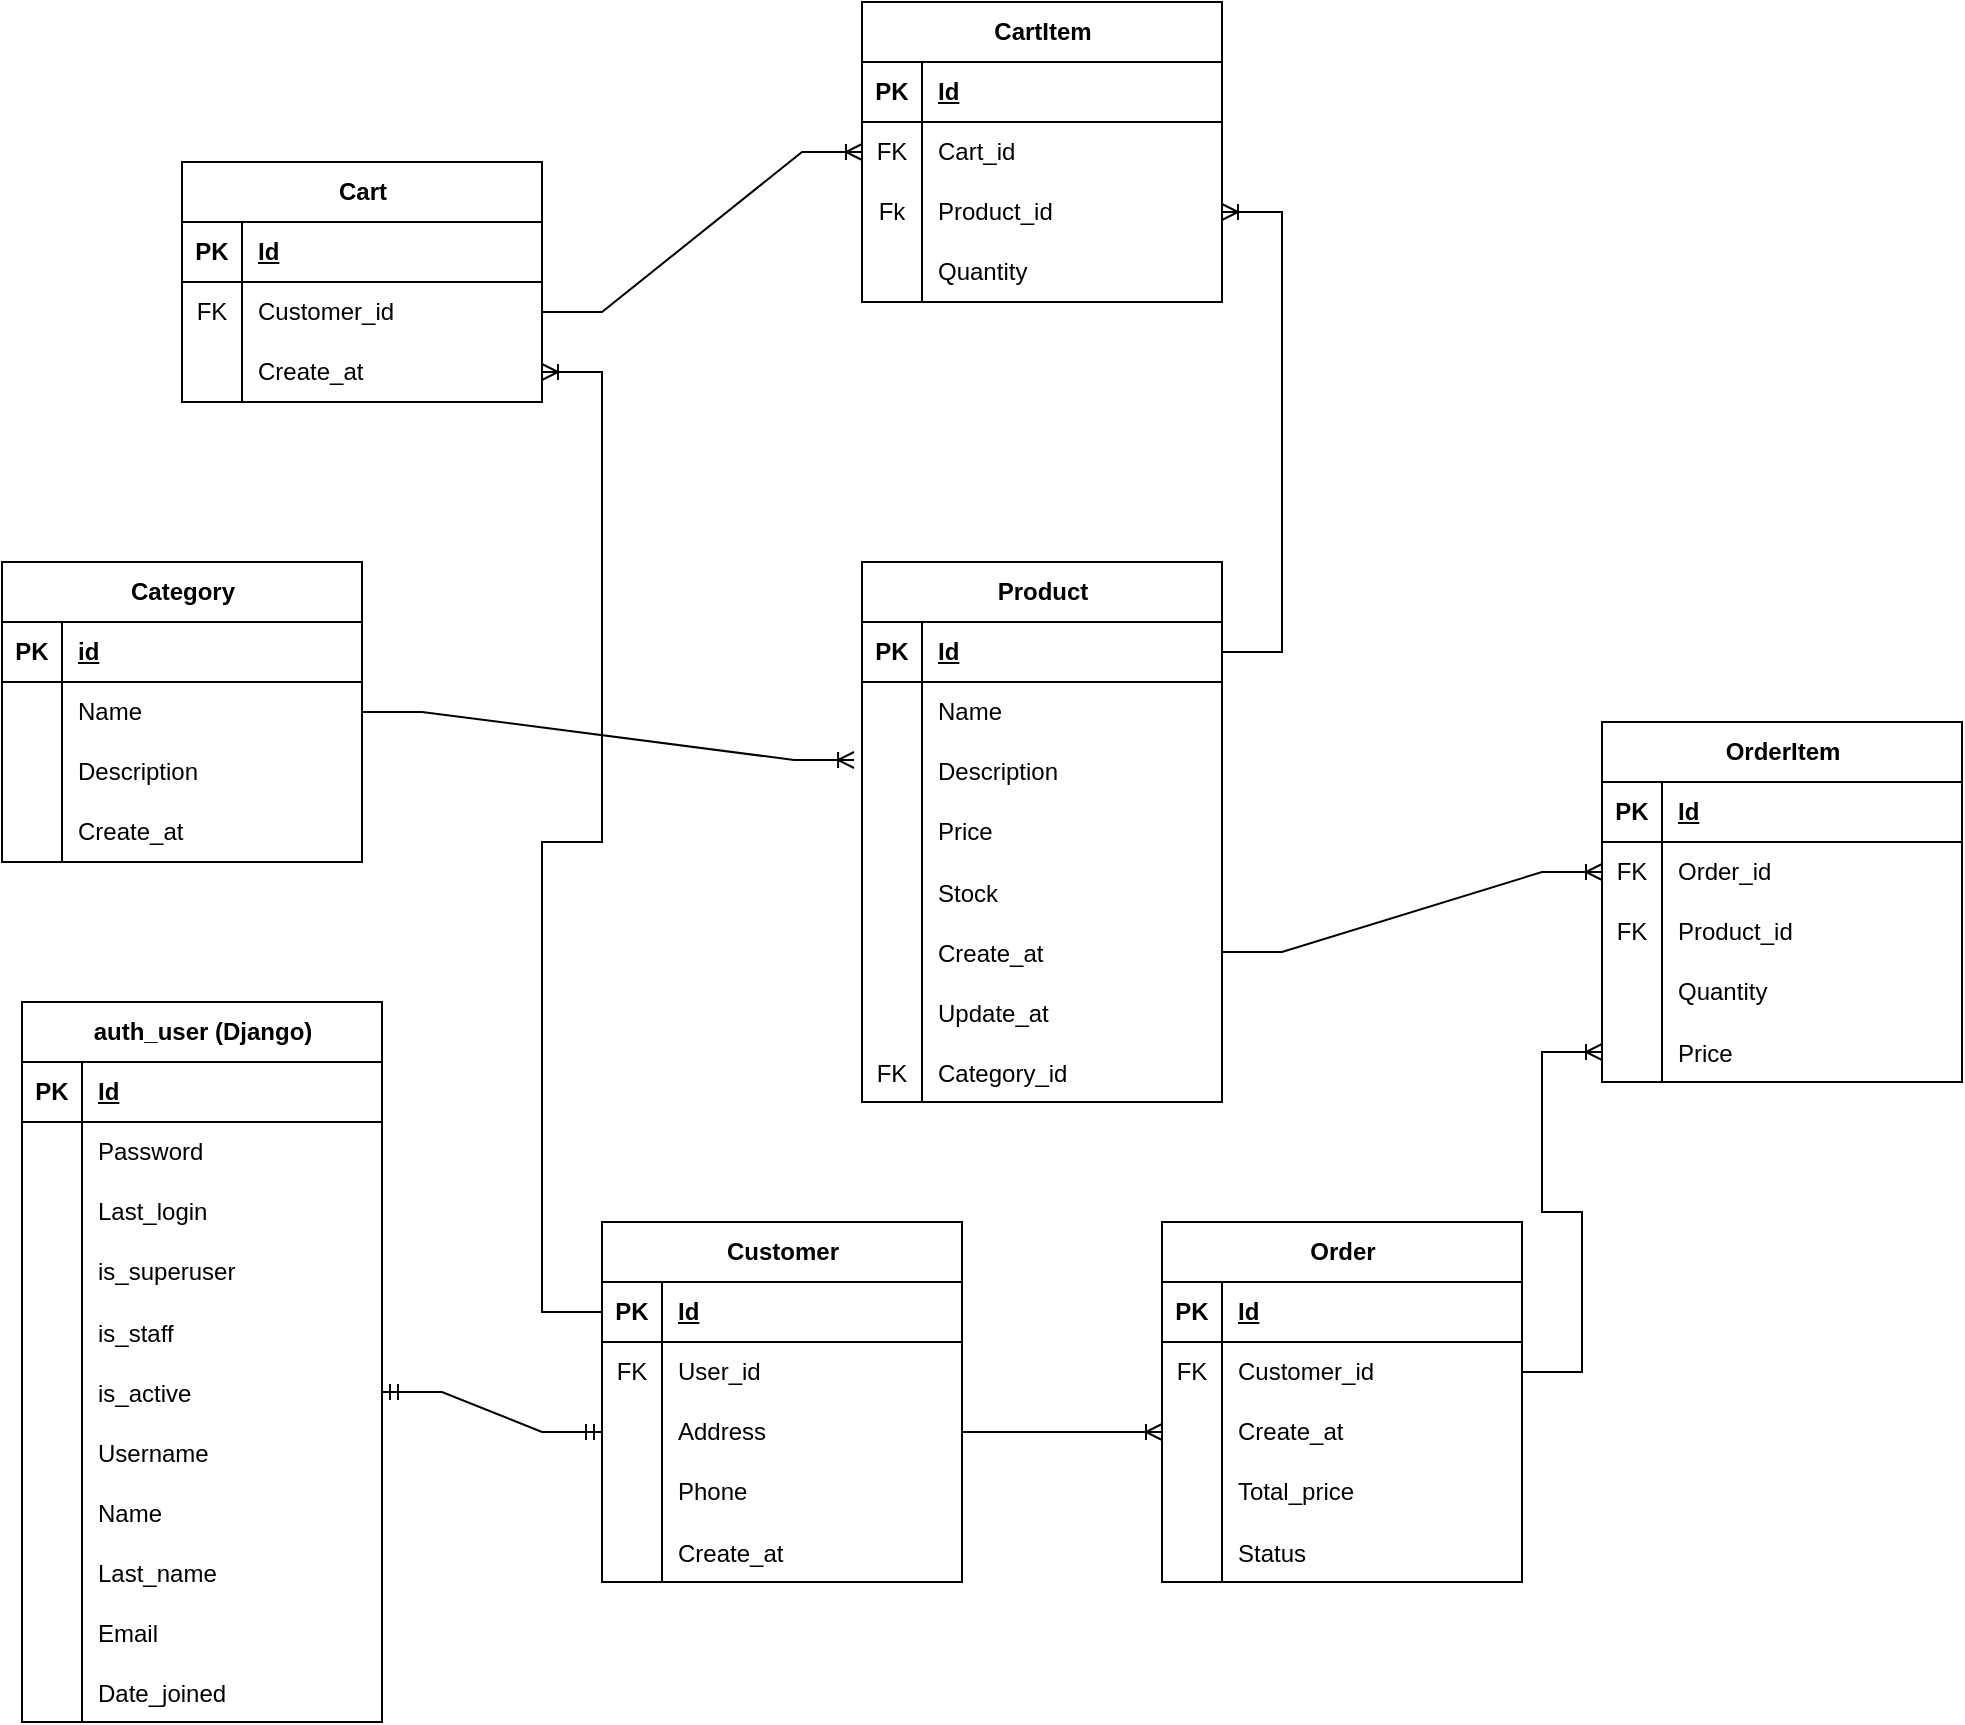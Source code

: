 <mxfile version="24.7.16">
  <diagram name="E-comm" id="mwX1lCmbIwQHtyzar_Bv">
    <mxGraphModel dx="880" dy="1643" grid="1" gridSize="10" guides="1" tooltips="1" connect="1" arrows="1" fold="1" page="1" pageScale="1" pageWidth="827" pageHeight="1169" math="0" shadow="0">
      <root>
        <mxCell id="0" />
        <mxCell id="1" parent="0" />
        <mxCell id="moZUqTTJM9j_KyAc1SgH-8" value="Category" style="shape=table;startSize=30;container=1;collapsible=1;childLayout=tableLayout;fixedRows=1;rowLines=0;fontStyle=1;align=center;resizeLast=1;html=1;" vertex="1" parent="1">
          <mxGeometry x="90" y="40" width="180" height="150" as="geometry" />
        </mxCell>
        <mxCell id="moZUqTTJM9j_KyAc1SgH-9" value="" style="shape=tableRow;horizontal=0;startSize=0;swimlaneHead=0;swimlaneBody=0;fillColor=none;collapsible=0;dropTarget=0;points=[[0,0.5],[1,0.5]];portConstraint=eastwest;top=0;left=0;right=0;bottom=1;" vertex="1" parent="moZUqTTJM9j_KyAc1SgH-8">
          <mxGeometry y="30" width="180" height="30" as="geometry" />
        </mxCell>
        <mxCell id="moZUqTTJM9j_KyAc1SgH-10" value="PK" style="shape=partialRectangle;connectable=0;fillColor=none;top=0;left=0;bottom=0;right=0;fontStyle=1;overflow=hidden;whiteSpace=wrap;html=1;" vertex="1" parent="moZUqTTJM9j_KyAc1SgH-9">
          <mxGeometry width="30" height="30" as="geometry">
            <mxRectangle width="30" height="30" as="alternateBounds" />
          </mxGeometry>
        </mxCell>
        <mxCell id="moZUqTTJM9j_KyAc1SgH-11" value="id" style="shape=partialRectangle;connectable=0;fillColor=none;top=0;left=0;bottom=0;right=0;align=left;spacingLeft=6;fontStyle=5;overflow=hidden;whiteSpace=wrap;html=1;" vertex="1" parent="moZUqTTJM9j_KyAc1SgH-9">
          <mxGeometry x="30" width="150" height="30" as="geometry">
            <mxRectangle width="150" height="30" as="alternateBounds" />
          </mxGeometry>
        </mxCell>
        <mxCell id="moZUqTTJM9j_KyAc1SgH-12" value="" style="shape=tableRow;horizontal=0;startSize=0;swimlaneHead=0;swimlaneBody=0;fillColor=none;collapsible=0;dropTarget=0;points=[[0,0.5],[1,0.5]];portConstraint=eastwest;top=0;left=0;right=0;bottom=0;" vertex="1" parent="moZUqTTJM9j_KyAc1SgH-8">
          <mxGeometry y="60" width="180" height="30" as="geometry" />
        </mxCell>
        <mxCell id="moZUqTTJM9j_KyAc1SgH-13" value="" style="shape=partialRectangle;connectable=0;fillColor=none;top=0;left=0;bottom=0;right=0;editable=1;overflow=hidden;whiteSpace=wrap;html=1;" vertex="1" parent="moZUqTTJM9j_KyAc1SgH-12">
          <mxGeometry width="30" height="30" as="geometry">
            <mxRectangle width="30" height="30" as="alternateBounds" />
          </mxGeometry>
        </mxCell>
        <mxCell id="moZUqTTJM9j_KyAc1SgH-14" value="Name" style="shape=partialRectangle;connectable=0;fillColor=none;top=0;left=0;bottom=0;right=0;align=left;spacingLeft=6;overflow=hidden;whiteSpace=wrap;html=1;" vertex="1" parent="moZUqTTJM9j_KyAc1SgH-12">
          <mxGeometry x="30" width="150" height="30" as="geometry">
            <mxRectangle width="150" height="30" as="alternateBounds" />
          </mxGeometry>
        </mxCell>
        <mxCell id="moZUqTTJM9j_KyAc1SgH-15" value="" style="shape=tableRow;horizontal=0;startSize=0;swimlaneHead=0;swimlaneBody=0;fillColor=none;collapsible=0;dropTarget=0;points=[[0,0.5],[1,0.5]];portConstraint=eastwest;top=0;left=0;right=0;bottom=0;" vertex="1" parent="moZUqTTJM9j_KyAc1SgH-8">
          <mxGeometry y="90" width="180" height="30" as="geometry" />
        </mxCell>
        <mxCell id="moZUqTTJM9j_KyAc1SgH-16" value="" style="shape=partialRectangle;connectable=0;fillColor=none;top=0;left=0;bottom=0;right=0;editable=1;overflow=hidden;whiteSpace=wrap;html=1;" vertex="1" parent="moZUqTTJM9j_KyAc1SgH-15">
          <mxGeometry width="30" height="30" as="geometry">
            <mxRectangle width="30" height="30" as="alternateBounds" />
          </mxGeometry>
        </mxCell>
        <mxCell id="moZUqTTJM9j_KyAc1SgH-17" value="Description" style="shape=partialRectangle;connectable=0;fillColor=none;top=0;left=0;bottom=0;right=0;align=left;spacingLeft=6;overflow=hidden;whiteSpace=wrap;html=1;" vertex="1" parent="moZUqTTJM9j_KyAc1SgH-15">
          <mxGeometry x="30" width="150" height="30" as="geometry">
            <mxRectangle width="150" height="30" as="alternateBounds" />
          </mxGeometry>
        </mxCell>
        <mxCell id="moZUqTTJM9j_KyAc1SgH-18" value="" style="shape=tableRow;horizontal=0;startSize=0;swimlaneHead=0;swimlaneBody=0;fillColor=none;collapsible=0;dropTarget=0;points=[[0,0.5],[1,0.5]];portConstraint=eastwest;top=0;left=0;right=0;bottom=0;" vertex="1" parent="moZUqTTJM9j_KyAc1SgH-8">
          <mxGeometry y="120" width="180" height="30" as="geometry" />
        </mxCell>
        <mxCell id="moZUqTTJM9j_KyAc1SgH-19" value="" style="shape=partialRectangle;connectable=0;fillColor=none;top=0;left=0;bottom=0;right=0;editable=1;overflow=hidden;whiteSpace=wrap;html=1;" vertex="1" parent="moZUqTTJM9j_KyAc1SgH-18">
          <mxGeometry width="30" height="30" as="geometry">
            <mxRectangle width="30" height="30" as="alternateBounds" />
          </mxGeometry>
        </mxCell>
        <mxCell id="moZUqTTJM9j_KyAc1SgH-20" value="Create_at" style="shape=partialRectangle;connectable=0;fillColor=none;top=0;left=0;bottom=0;right=0;align=left;spacingLeft=6;overflow=hidden;whiteSpace=wrap;html=1;" vertex="1" parent="moZUqTTJM9j_KyAc1SgH-18">
          <mxGeometry x="30" width="150" height="30" as="geometry">
            <mxRectangle width="150" height="30" as="alternateBounds" />
          </mxGeometry>
        </mxCell>
        <mxCell id="moZUqTTJM9j_KyAc1SgH-21" value="Product" style="shape=table;startSize=30;container=1;collapsible=1;childLayout=tableLayout;fixedRows=1;rowLines=0;fontStyle=1;align=center;resizeLast=1;html=1;" vertex="1" parent="1">
          <mxGeometry x="520" y="40" width="180" height="270" as="geometry" />
        </mxCell>
        <mxCell id="moZUqTTJM9j_KyAc1SgH-22" value="" style="shape=tableRow;horizontal=0;startSize=0;swimlaneHead=0;swimlaneBody=0;fillColor=none;collapsible=0;dropTarget=0;points=[[0,0.5],[1,0.5]];portConstraint=eastwest;top=0;left=0;right=0;bottom=1;" vertex="1" parent="moZUqTTJM9j_KyAc1SgH-21">
          <mxGeometry y="30" width="180" height="30" as="geometry" />
        </mxCell>
        <mxCell id="moZUqTTJM9j_KyAc1SgH-23" value="PK" style="shape=partialRectangle;connectable=0;fillColor=none;top=0;left=0;bottom=0;right=0;fontStyle=1;overflow=hidden;whiteSpace=wrap;html=1;" vertex="1" parent="moZUqTTJM9j_KyAc1SgH-22">
          <mxGeometry width="30" height="30" as="geometry">
            <mxRectangle width="30" height="30" as="alternateBounds" />
          </mxGeometry>
        </mxCell>
        <mxCell id="moZUqTTJM9j_KyAc1SgH-24" value="Id" style="shape=partialRectangle;connectable=0;fillColor=none;top=0;left=0;bottom=0;right=0;align=left;spacingLeft=6;fontStyle=5;overflow=hidden;whiteSpace=wrap;html=1;" vertex="1" parent="moZUqTTJM9j_KyAc1SgH-22">
          <mxGeometry x="30" width="150" height="30" as="geometry">
            <mxRectangle width="150" height="30" as="alternateBounds" />
          </mxGeometry>
        </mxCell>
        <mxCell id="moZUqTTJM9j_KyAc1SgH-25" value="" style="shape=tableRow;horizontal=0;startSize=0;swimlaneHead=0;swimlaneBody=0;fillColor=none;collapsible=0;dropTarget=0;points=[[0,0.5],[1,0.5]];portConstraint=eastwest;top=0;left=0;right=0;bottom=0;" vertex="1" parent="moZUqTTJM9j_KyAc1SgH-21">
          <mxGeometry y="60" width="180" height="30" as="geometry" />
        </mxCell>
        <mxCell id="moZUqTTJM9j_KyAc1SgH-26" value="" style="shape=partialRectangle;connectable=0;fillColor=none;top=0;left=0;bottom=0;right=0;editable=1;overflow=hidden;whiteSpace=wrap;html=1;" vertex="1" parent="moZUqTTJM9j_KyAc1SgH-25">
          <mxGeometry width="30" height="30" as="geometry">
            <mxRectangle width="30" height="30" as="alternateBounds" />
          </mxGeometry>
        </mxCell>
        <mxCell id="moZUqTTJM9j_KyAc1SgH-27" value="Name" style="shape=partialRectangle;connectable=0;fillColor=none;top=0;left=0;bottom=0;right=0;align=left;spacingLeft=6;overflow=hidden;whiteSpace=wrap;html=1;" vertex="1" parent="moZUqTTJM9j_KyAc1SgH-25">
          <mxGeometry x="30" width="150" height="30" as="geometry">
            <mxRectangle width="150" height="30" as="alternateBounds" />
          </mxGeometry>
        </mxCell>
        <mxCell id="moZUqTTJM9j_KyAc1SgH-28" value="" style="shape=tableRow;horizontal=0;startSize=0;swimlaneHead=0;swimlaneBody=0;fillColor=none;collapsible=0;dropTarget=0;points=[[0,0.5],[1,0.5]];portConstraint=eastwest;top=0;left=0;right=0;bottom=0;" vertex="1" parent="moZUqTTJM9j_KyAc1SgH-21">
          <mxGeometry y="90" width="180" height="30" as="geometry" />
        </mxCell>
        <mxCell id="moZUqTTJM9j_KyAc1SgH-29" value="" style="shape=partialRectangle;connectable=0;fillColor=none;top=0;left=0;bottom=0;right=0;editable=1;overflow=hidden;whiteSpace=wrap;html=1;" vertex="1" parent="moZUqTTJM9j_KyAc1SgH-28">
          <mxGeometry width="30" height="30" as="geometry">
            <mxRectangle width="30" height="30" as="alternateBounds" />
          </mxGeometry>
        </mxCell>
        <mxCell id="moZUqTTJM9j_KyAc1SgH-30" value="Description" style="shape=partialRectangle;connectable=0;fillColor=none;top=0;left=0;bottom=0;right=0;align=left;spacingLeft=6;overflow=hidden;whiteSpace=wrap;html=1;" vertex="1" parent="moZUqTTJM9j_KyAc1SgH-28">
          <mxGeometry x="30" width="150" height="30" as="geometry">
            <mxRectangle width="150" height="30" as="alternateBounds" />
          </mxGeometry>
        </mxCell>
        <mxCell id="moZUqTTJM9j_KyAc1SgH-31" value="" style="shape=tableRow;horizontal=0;startSize=0;swimlaneHead=0;swimlaneBody=0;fillColor=none;collapsible=0;dropTarget=0;points=[[0,0.5],[1,0.5]];portConstraint=eastwest;top=0;left=0;right=0;bottom=0;" vertex="1" parent="moZUqTTJM9j_KyAc1SgH-21">
          <mxGeometry y="120" width="180" height="30" as="geometry" />
        </mxCell>
        <mxCell id="moZUqTTJM9j_KyAc1SgH-32" value="" style="shape=partialRectangle;connectable=0;fillColor=none;top=0;left=0;bottom=0;right=0;editable=1;overflow=hidden;whiteSpace=wrap;html=1;" vertex="1" parent="moZUqTTJM9j_KyAc1SgH-31">
          <mxGeometry width="30" height="30" as="geometry">
            <mxRectangle width="30" height="30" as="alternateBounds" />
          </mxGeometry>
        </mxCell>
        <mxCell id="moZUqTTJM9j_KyAc1SgH-33" value="Price" style="shape=partialRectangle;connectable=0;fillColor=none;top=0;left=0;bottom=0;right=0;align=left;spacingLeft=6;overflow=hidden;whiteSpace=wrap;html=1;" vertex="1" parent="moZUqTTJM9j_KyAc1SgH-31">
          <mxGeometry x="30" width="150" height="30" as="geometry">
            <mxRectangle width="150" height="30" as="alternateBounds" />
          </mxGeometry>
        </mxCell>
        <mxCell id="moZUqTTJM9j_KyAc1SgH-35" value="" style="shape=tableRow;horizontal=0;startSize=0;swimlaneHead=0;swimlaneBody=0;fillColor=none;collapsible=0;dropTarget=0;points=[[0,0.5],[1,0.5]];portConstraint=eastwest;top=0;left=0;right=0;bottom=0;" vertex="1" parent="moZUqTTJM9j_KyAc1SgH-21">
          <mxGeometry y="150" width="180" height="30" as="geometry" />
        </mxCell>
        <mxCell id="moZUqTTJM9j_KyAc1SgH-36" value="" style="shape=partialRectangle;connectable=0;fillColor=none;top=0;left=0;bottom=0;right=0;editable=1;overflow=hidden;" vertex="1" parent="moZUqTTJM9j_KyAc1SgH-35">
          <mxGeometry width="30" height="30" as="geometry">
            <mxRectangle width="30" height="30" as="alternateBounds" />
          </mxGeometry>
        </mxCell>
        <mxCell id="moZUqTTJM9j_KyAc1SgH-37" value="Stock" style="shape=partialRectangle;connectable=0;fillColor=none;top=0;left=0;bottom=0;right=0;align=left;spacingLeft=6;overflow=hidden;" vertex="1" parent="moZUqTTJM9j_KyAc1SgH-35">
          <mxGeometry x="30" width="150" height="30" as="geometry">
            <mxRectangle width="150" height="30" as="alternateBounds" />
          </mxGeometry>
        </mxCell>
        <mxCell id="moZUqTTJM9j_KyAc1SgH-38" value="" style="shape=tableRow;horizontal=0;startSize=0;swimlaneHead=0;swimlaneBody=0;fillColor=none;collapsible=0;dropTarget=0;points=[[0,0.5],[1,0.5]];portConstraint=eastwest;top=0;left=0;right=0;bottom=0;" vertex="1" parent="moZUqTTJM9j_KyAc1SgH-21">
          <mxGeometry y="180" width="180" height="30" as="geometry" />
        </mxCell>
        <mxCell id="moZUqTTJM9j_KyAc1SgH-39" value="" style="shape=partialRectangle;connectable=0;fillColor=none;top=0;left=0;bottom=0;right=0;editable=1;overflow=hidden;" vertex="1" parent="moZUqTTJM9j_KyAc1SgH-38">
          <mxGeometry width="30" height="30" as="geometry">
            <mxRectangle width="30" height="30" as="alternateBounds" />
          </mxGeometry>
        </mxCell>
        <mxCell id="moZUqTTJM9j_KyAc1SgH-40" value="Create_at" style="shape=partialRectangle;connectable=0;fillColor=none;top=0;left=0;bottom=0;right=0;align=left;spacingLeft=6;overflow=hidden;" vertex="1" parent="moZUqTTJM9j_KyAc1SgH-38">
          <mxGeometry x="30" width="150" height="30" as="geometry">
            <mxRectangle width="150" height="30" as="alternateBounds" />
          </mxGeometry>
        </mxCell>
        <mxCell id="moZUqTTJM9j_KyAc1SgH-41" value="" style="shape=tableRow;horizontal=0;startSize=0;swimlaneHead=0;swimlaneBody=0;fillColor=none;collapsible=0;dropTarget=0;points=[[0,0.5],[1,0.5]];portConstraint=eastwest;top=0;left=0;right=0;bottom=0;" vertex="1" parent="moZUqTTJM9j_KyAc1SgH-21">
          <mxGeometry y="210" width="180" height="30" as="geometry" />
        </mxCell>
        <mxCell id="moZUqTTJM9j_KyAc1SgH-42" value="" style="shape=partialRectangle;connectable=0;fillColor=none;top=0;left=0;bottom=0;right=0;editable=1;overflow=hidden;" vertex="1" parent="moZUqTTJM9j_KyAc1SgH-41">
          <mxGeometry width="30" height="30" as="geometry">
            <mxRectangle width="30" height="30" as="alternateBounds" />
          </mxGeometry>
        </mxCell>
        <mxCell id="moZUqTTJM9j_KyAc1SgH-43" value="Update_at" style="shape=partialRectangle;connectable=0;fillColor=none;top=0;left=0;bottom=0;right=0;align=left;spacingLeft=6;overflow=hidden;" vertex="1" parent="moZUqTTJM9j_KyAc1SgH-41">
          <mxGeometry x="30" width="150" height="30" as="geometry">
            <mxRectangle width="150" height="30" as="alternateBounds" />
          </mxGeometry>
        </mxCell>
        <mxCell id="moZUqTTJM9j_KyAc1SgH-44" value="" style="shape=tableRow;horizontal=0;startSize=0;swimlaneHead=0;swimlaneBody=0;fillColor=none;collapsible=0;dropTarget=0;points=[[0,0.5],[1,0.5]];portConstraint=eastwest;top=0;left=0;right=0;bottom=0;" vertex="1" parent="moZUqTTJM9j_KyAc1SgH-21">
          <mxGeometry y="240" width="180" height="30" as="geometry" />
        </mxCell>
        <mxCell id="moZUqTTJM9j_KyAc1SgH-45" value="FK" style="shape=partialRectangle;connectable=0;fillColor=none;top=0;left=0;bottom=0;right=0;editable=1;overflow=hidden;" vertex="1" parent="moZUqTTJM9j_KyAc1SgH-44">
          <mxGeometry width="30" height="30" as="geometry">
            <mxRectangle width="30" height="30" as="alternateBounds" />
          </mxGeometry>
        </mxCell>
        <mxCell id="moZUqTTJM9j_KyAc1SgH-46" value="Category_id" style="shape=partialRectangle;connectable=0;fillColor=none;top=0;left=0;bottom=0;right=0;align=left;spacingLeft=6;overflow=hidden;" vertex="1" parent="moZUqTTJM9j_KyAc1SgH-44">
          <mxGeometry x="30" width="150" height="30" as="geometry">
            <mxRectangle width="150" height="30" as="alternateBounds" />
          </mxGeometry>
        </mxCell>
        <mxCell id="moZUqTTJM9j_KyAc1SgH-47" value="auth_user (Django)" style="shape=table;startSize=30;container=1;collapsible=1;childLayout=tableLayout;fixedRows=1;rowLines=0;fontStyle=1;align=center;resizeLast=1;html=1;" vertex="1" parent="1">
          <mxGeometry x="100" y="260" width="180" height="360" as="geometry" />
        </mxCell>
        <mxCell id="moZUqTTJM9j_KyAc1SgH-48" value="" style="shape=tableRow;horizontal=0;startSize=0;swimlaneHead=0;swimlaneBody=0;fillColor=none;collapsible=0;dropTarget=0;points=[[0,0.5],[1,0.5]];portConstraint=eastwest;top=0;left=0;right=0;bottom=1;" vertex="1" parent="moZUqTTJM9j_KyAc1SgH-47">
          <mxGeometry y="30" width="180" height="30" as="geometry" />
        </mxCell>
        <mxCell id="moZUqTTJM9j_KyAc1SgH-49" value="PK" style="shape=partialRectangle;connectable=0;fillColor=none;top=0;left=0;bottom=0;right=0;fontStyle=1;overflow=hidden;whiteSpace=wrap;html=1;" vertex="1" parent="moZUqTTJM9j_KyAc1SgH-48">
          <mxGeometry width="30" height="30" as="geometry">
            <mxRectangle width="30" height="30" as="alternateBounds" />
          </mxGeometry>
        </mxCell>
        <mxCell id="moZUqTTJM9j_KyAc1SgH-50" value="Id" style="shape=partialRectangle;connectable=0;fillColor=none;top=0;left=0;bottom=0;right=0;align=left;spacingLeft=6;fontStyle=5;overflow=hidden;whiteSpace=wrap;html=1;" vertex="1" parent="moZUqTTJM9j_KyAc1SgH-48">
          <mxGeometry x="30" width="150" height="30" as="geometry">
            <mxRectangle width="150" height="30" as="alternateBounds" />
          </mxGeometry>
        </mxCell>
        <mxCell id="moZUqTTJM9j_KyAc1SgH-51" value="" style="shape=tableRow;horizontal=0;startSize=0;swimlaneHead=0;swimlaneBody=0;fillColor=none;collapsible=0;dropTarget=0;points=[[0,0.5],[1,0.5]];portConstraint=eastwest;top=0;left=0;right=0;bottom=0;" vertex="1" parent="moZUqTTJM9j_KyAc1SgH-47">
          <mxGeometry y="60" width="180" height="30" as="geometry" />
        </mxCell>
        <mxCell id="moZUqTTJM9j_KyAc1SgH-52" value="" style="shape=partialRectangle;connectable=0;fillColor=none;top=0;left=0;bottom=0;right=0;editable=1;overflow=hidden;whiteSpace=wrap;html=1;" vertex="1" parent="moZUqTTJM9j_KyAc1SgH-51">
          <mxGeometry width="30" height="30" as="geometry">
            <mxRectangle width="30" height="30" as="alternateBounds" />
          </mxGeometry>
        </mxCell>
        <mxCell id="moZUqTTJM9j_KyAc1SgH-53" value="Password" style="shape=partialRectangle;connectable=0;fillColor=none;top=0;left=0;bottom=0;right=0;align=left;spacingLeft=6;overflow=hidden;whiteSpace=wrap;html=1;" vertex="1" parent="moZUqTTJM9j_KyAc1SgH-51">
          <mxGeometry x="30" width="150" height="30" as="geometry">
            <mxRectangle width="150" height="30" as="alternateBounds" />
          </mxGeometry>
        </mxCell>
        <mxCell id="moZUqTTJM9j_KyAc1SgH-54" value="" style="shape=tableRow;horizontal=0;startSize=0;swimlaneHead=0;swimlaneBody=0;fillColor=none;collapsible=0;dropTarget=0;points=[[0,0.5],[1,0.5]];portConstraint=eastwest;top=0;left=0;right=0;bottom=0;" vertex="1" parent="moZUqTTJM9j_KyAc1SgH-47">
          <mxGeometry y="90" width="180" height="30" as="geometry" />
        </mxCell>
        <mxCell id="moZUqTTJM9j_KyAc1SgH-55" value="" style="shape=partialRectangle;connectable=0;fillColor=none;top=0;left=0;bottom=0;right=0;editable=1;overflow=hidden;whiteSpace=wrap;html=1;" vertex="1" parent="moZUqTTJM9j_KyAc1SgH-54">
          <mxGeometry width="30" height="30" as="geometry">
            <mxRectangle width="30" height="30" as="alternateBounds" />
          </mxGeometry>
        </mxCell>
        <mxCell id="moZUqTTJM9j_KyAc1SgH-56" value="Last_login" style="shape=partialRectangle;connectable=0;fillColor=none;top=0;left=0;bottom=0;right=0;align=left;spacingLeft=6;overflow=hidden;whiteSpace=wrap;html=1;" vertex="1" parent="moZUqTTJM9j_KyAc1SgH-54">
          <mxGeometry x="30" width="150" height="30" as="geometry">
            <mxRectangle width="150" height="30" as="alternateBounds" />
          </mxGeometry>
        </mxCell>
        <mxCell id="moZUqTTJM9j_KyAc1SgH-57" value="" style="shape=tableRow;horizontal=0;startSize=0;swimlaneHead=0;swimlaneBody=0;fillColor=none;collapsible=0;dropTarget=0;points=[[0,0.5],[1,0.5]];portConstraint=eastwest;top=0;left=0;right=0;bottom=0;" vertex="1" parent="moZUqTTJM9j_KyAc1SgH-47">
          <mxGeometry y="120" width="180" height="30" as="geometry" />
        </mxCell>
        <mxCell id="moZUqTTJM9j_KyAc1SgH-58" value="" style="shape=partialRectangle;connectable=0;fillColor=none;top=0;left=0;bottom=0;right=0;editable=1;overflow=hidden;whiteSpace=wrap;html=1;" vertex="1" parent="moZUqTTJM9j_KyAc1SgH-57">
          <mxGeometry width="30" height="30" as="geometry">
            <mxRectangle width="30" height="30" as="alternateBounds" />
          </mxGeometry>
        </mxCell>
        <mxCell id="moZUqTTJM9j_KyAc1SgH-59" value="is_superuser" style="shape=partialRectangle;connectable=0;fillColor=none;top=0;left=0;bottom=0;right=0;align=left;spacingLeft=6;overflow=hidden;whiteSpace=wrap;html=1;" vertex="1" parent="moZUqTTJM9j_KyAc1SgH-57">
          <mxGeometry x="30" width="150" height="30" as="geometry">
            <mxRectangle width="150" height="30" as="alternateBounds" />
          </mxGeometry>
        </mxCell>
        <mxCell id="moZUqTTJM9j_KyAc1SgH-72" value="" style="shape=tableRow;horizontal=0;startSize=0;swimlaneHead=0;swimlaneBody=0;fillColor=none;collapsible=0;dropTarget=0;points=[[0,0.5],[1,0.5]];portConstraint=eastwest;top=0;left=0;right=0;bottom=0;" vertex="1" parent="moZUqTTJM9j_KyAc1SgH-47">
          <mxGeometry y="150" width="180" height="30" as="geometry" />
        </mxCell>
        <mxCell id="moZUqTTJM9j_KyAc1SgH-73" value="" style="shape=partialRectangle;connectable=0;fillColor=none;top=0;left=0;bottom=0;right=0;editable=1;overflow=hidden;" vertex="1" parent="moZUqTTJM9j_KyAc1SgH-72">
          <mxGeometry width="30" height="30" as="geometry">
            <mxRectangle width="30" height="30" as="alternateBounds" />
          </mxGeometry>
        </mxCell>
        <mxCell id="moZUqTTJM9j_KyAc1SgH-74" value="is_staff" style="shape=partialRectangle;connectable=0;fillColor=none;top=0;left=0;bottom=0;right=0;align=left;spacingLeft=6;overflow=hidden;" vertex="1" parent="moZUqTTJM9j_KyAc1SgH-72">
          <mxGeometry x="30" width="150" height="30" as="geometry">
            <mxRectangle width="150" height="30" as="alternateBounds" />
          </mxGeometry>
        </mxCell>
        <mxCell id="moZUqTTJM9j_KyAc1SgH-75" value="" style="shape=tableRow;horizontal=0;startSize=0;swimlaneHead=0;swimlaneBody=0;fillColor=none;collapsible=0;dropTarget=0;points=[[0,0.5],[1,0.5]];portConstraint=eastwest;top=0;left=0;right=0;bottom=0;" vertex="1" parent="moZUqTTJM9j_KyAc1SgH-47">
          <mxGeometry y="180" width="180" height="30" as="geometry" />
        </mxCell>
        <mxCell id="moZUqTTJM9j_KyAc1SgH-76" value="" style="shape=partialRectangle;connectable=0;fillColor=none;top=0;left=0;bottom=0;right=0;editable=1;overflow=hidden;" vertex="1" parent="moZUqTTJM9j_KyAc1SgH-75">
          <mxGeometry width="30" height="30" as="geometry">
            <mxRectangle width="30" height="30" as="alternateBounds" />
          </mxGeometry>
        </mxCell>
        <mxCell id="moZUqTTJM9j_KyAc1SgH-77" value="is_active" style="shape=partialRectangle;connectable=0;fillColor=none;top=0;left=0;bottom=0;right=0;align=left;spacingLeft=6;overflow=hidden;" vertex="1" parent="moZUqTTJM9j_KyAc1SgH-75">
          <mxGeometry x="30" width="150" height="30" as="geometry">
            <mxRectangle width="150" height="30" as="alternateBounds" />
          </mxGeometry>
        </mxCell>
        <mxCell id="moZUqTTJM9j_KyAc1SgH-60" value="" style="shape=tableRow;horizontal=0;startSize=0;swimlaneHead=0;swimlaneBody=0;fillColor=none;collapsible=0;dropTarget=0;points=[[0,0.5],[1,0.5]];portConstraint=eastwest;top=0;left=0;right=0;bottom=0;" vertex="1" parent="moZUqTTJM9j_KyAc1SgH-47">
          <mxGeometry y="210" width="180" height="30" as="geometry" />
        </mxCell>
        <mxCell id="moZUqTTJM9j_KyAc1SgH-61" value="" style="shape=partialRectangle;connectable=0;fillColor=none;top=0;left=0;bottom=0;right=0;editable=1;overflow=hidden;" vertex="1" parent="moZUqTTJM9j_KyAc1SgH-60">
          <mxGeometry width="30" height="30" as="geometry">
            <mxRectangle width="30" height="30" as="alternateBounds" />
          </mxGeometry>
        </mxCell>
        <mxCell id="moZUqTTJM9j_KyAc1SgH-62" value="Username" style="shape=partialRectangle;connectable=0;fillColor=none;top=0;left=0;bottom=0;right=0;align=left;spacingLeft=6;overflow=hidden;" vertex="1" parent="moZUqTTJM9j_KyAc1SgH-60">
          <mxGeometry x="30" width="150" height="30" as="geometry">
            <mxRectangle width="150" height="30" as="alternateBounds" />
          </mxGeometry>
        </mxCell>
        <mxCell id="moZUqTTJM9j_KyAc1SgH-63" value="" style="shape=tableRow;horizontal=0;startSize=0;swimlaneHead=0;swimlaneBody=0;fillColor=none;collapsible=0;dropTarget=0;points=[[0,0.5],[1,0.5]];portConstraint=eastwest;top=0;left=0;right=0;bottom=0;" vertex="1" parent="moZUqTTJM9j_KyAc1SgH-47">
          <mxGeometry y="240" width="180" height="30" as="geometry" />
        </mxCell>
        <mxCell id="moZUqTTJM9j_KyAc1SgH-64" value="" style="shape=partialRectangle;connectable=0;fillColor=none;top=0;left=0;bottom=0;right=0;editable=1;overflow=hidden;" vertex="1" parent="moZUqTTJM9j_KyAc1SgH-63">
          <mxGeometry width="30" height="30" as="geometry">
            <mxRectangle width="30" height="30" as="alternateBounds" />
          </mxGeometry>
        </mxCell>
        <mxCell id="moZUqTTJM9j_KyAc1SgH-65" value="Name" style="shape=partialRectangle;connectable=0;fillColor=none;top=0;left=0;bottom=0;right=0;align=left;spacingLeft=6;overflow=hidden;" vertex="1" parent="moZUqTTJM9j_KyAc1SgH-63">
          <mxGeometry x="30" width="150" height="30" as="geometry">
            <mxRectangle width="150" height="30" as="alternateBounds" />
          </mxGeometry>
        </mxCell>
        <mxCell id="moZUqTTJM9j_KyAc1SgH-66" value="" style="shape=tableRow;horizontal=0;startSize=0;swimlaneHead=0;swimlaneBody=0;fillColor=none;collapsible=0;dropTarget=0;points=[[0,0.5],[1,0.5]];portConstraint=eastwest;top=0;left=0;right=0;bottom=0;" vertex="1" parent="moZUqTTJM9j_KyAc1SgH-47">
          <mxGeometry y="270" width="180" height="30" as="geometry" />
        </mxCell>
        <mxCell id="moZUqTTJM9j_KyAc1SgH-67" value="" style="shape=partialRectangle;connectable=0;fillColor=none;top=0;left=0;bottom=0;right=0;editable=1;overflow=hidden;" vertex="1" parent="moZUqTTJM9j_KyAc1SgH-66">
          <mxGeometry width="30" height="30" as="geometry">
            <mxRectangle width="30" height="30" as="alternateBounds" />
          </mxGeometry>
        </mxCell>
        <mxCell id="moZUqTTJM9j_KyAc1SgH-68" value="Last_name" style="shape=partialRectangle;connectable=0;fillColor=none;top=0;left=0;bottom=0;right=0;align=left;spacingLeft=6;overflow=hidden;" vertex="1" parent="moZUqTTJM9j_KyAc1SgH-66">
          <mxGeometry x="30" width="150" height="30" as="geometry">
            <mxRectangle width="150" height="30" as="alternateBounds" />
          </mxGeometry>
        </mxCell>
        <mxCell id="moZUqTTJM9j_KyAc1SgH-69" value="" style="shape=tableRow;horizontal=0;startSize=0;swimlaneHead=0;swimlaneBody=0;fillColor=none;collapsible=0;dropTarget=0;points=[[0,0.5],[1,0.5]];portConstraint=eastwest;top=0;left=0;right=0;bottom=0;" vertex="1" parent="moZUqTTJM9j_KyAc1SgH-47">
          <mxGeometry y="300" width="180" height="30" as="geometry" />
        </mxCell>
        <mxCell id="moZUqTTJM9j_KyAc1SgH-70" value="" style="shape=partialRectangle;connectable=0;fillColor=none;top=0;left=0;bottom=0;right=0;editable=1;overflow=hidden;" vertex="1" parent="moZUqTTJM9j_KyAc1SgH-69">
          <mxGeometry width="30" height="30" as="geometry">
            <mxRectangle width="30" height="30" as="alternateBounds" />
          </mxGeometry>
        </mxCell>
        <mxCell id="moZUqTTJM9j_KyAc1SgH-71" value="Email" style="shape=partialRectangle;connectable=0;fillColor=none;top=0;left=0;bottom=0;right=0;align=left;spacingLeft=6;overflow=hidden;" vertex="1" parent="moZUqTTJM9j_KyAc1SgH-69">
          <mxGeometry x="30" width="150" height="30" as="geometry">
            <mxRectangle width="150" height="30" as="alternateBounds" />
          </mxGeometry>
        </mxCell>
        <mxCell id="moZUqTTJM9j_KyAc1SgH-78" value="" style="shape=tableRow;horizontal=0;startSize=0;swimlaneHead=0;swimlaneBody=0;fillColor=none;collapsible=0;dropTarget=0;points=[[0,0.5],[1,0.5]];portConstraint=eastwest;top=0;left=0;right=0;bottom=0;" vertex="1" parent="moZUqTTJM9j_KyAc1SgH-47">
          <mxGeometry y="330" width="180" height="30" as="geometry" />
        </mxCell>
        <mxCell id="moZUqTTJM9j_KyAc1SgH-79" value="" style="shape=partialRectangle;connectable=0;fillColor=none;top=0;left=0;bottom=0;right=0;editable=1;overflow=hidden;" vertex="1" parent="moZUqTTJM9j_KyAc1SgH-78">
          <mxGeometry width="30" height="30" as="geometry">
            <mxRectangle width="30" height="30" as="alternateBounds" />
          </mxGeometry>
        </mxCell>
        <mxCell id="moZUqTTJM9j_KyAc1SgH-80" value="Date_joined" style="shape=partialRectangle;connectable=0;fillColor=none;top=0;left=0;bottom=0;right=0;align=left;spacingLeft=6;overflow=hidden;" vertex="1" parent="moZUqTTJM9j_KyAc1SgH-78">
          <mxGeometry x="30" width="150" height="30" as="geometry">
            <mxRectangle width="150" height="30" as="alternateBounds" />
          </mxGeometry>
        </mxCell>
        <mxCell id="moZUqTTJM9j_KyAc1SgH-81" value="Customer" style="shape=table;startSize=30;container=1;collapsible=1;childLayout=tableLayout;fixedRows=1;rowLines=0;fontStyle=1;align=center;resizeLast=1;html=1;" vertex="1" parent="1">
          <mxGeometry x="390" y="370" width="180" height="180" as="geometry" />
        </mxCell>
        <mxCell id="moZUqTTJM9j_KyAc1SgH-82" value="" style="shape=tableRow;horizontal=0;startSize=0;swimlaneHead=0;swimlaneBody=0;fillColor=none;collapsible=0;dropTarget=0;points=[[0,0.5],[1,0.5]];portConstraint=eastwest;top=0;left=0;right=0;bottom=1;" vertex="1" parent="moZUqTTJM9j_KyAc1SgH-81">
          <mxGeometry y="30" width="180" height="30" as="geometry" />
        </mxCell>
        <mxCell id="moZUqTTJM9j_KyAc1SgH-83" value="PK" style="shape=partialRectangle;connectable=0;fillColor=none;top=0;left=0;bottom=0;right=0;fontStyle=1;overflow=hidden;whiteSpace=wrap;html=1;" vertex="1" parent="moZUqTTJM9j_KyAc1SgH-82">
          <mxGeometry width="30" height="30" as="geometry">
            <mxRectangle width="30" height="30" as="alternateBounds" />
          </mxGeometry>
        </mxCell>
        <mxCell id="moZUqTTJM9j_KyAc1SgH-84" value="Id" style="shape=partialRectangle;connectable=0;fillColor=none;top=0;left=0;bottom=0;right=0;align=left;spacingLeft=6;fontStyle=5;overflow=hidden;whiteSpace=wrap;html=1;" vertex="1" parent="moZUqTTJM9j_KyAc1SgH-82">
          <mxGeometry x="30" width="150" height="30" as="geometry">
            <mxRectangle width="150" height="30" as="alternateBounds" />
          </mxGeometry>
        </mxCell>
        <mxCell id="moZUqTTJM9j_KyAc1SgH-85" value="" style="shape=tableRow;horizontal=0;startSize=0;swimlaneHead=0;swimlaneBody=0;fillColor=none;collapsible=0;dropTarget=0;points=[[0,0.5],[1,0.5]];portConstraint=eastwest;top=0;left=0;right=0;bottom=0;" vertex="1" parent="moZUqTTJM9j_KyAc1SgH-81">
          <mxGeometry y="60" width="180" height="30" as="geometry" />
        </mxCell>
        <mxCell id="moZUqTTJM9j_KyAc1SgH-86" value="FK" style="shape=partialRectangle;connectable=0;fillColor=none;top=0;left=0;bottom=0;right=0;editable=1;overflow=hidden;whiteSpace=wrap;html=1;" vertex="1" parent="moZUqTTJM9j_KyAc1SgH-85">
          <mxGeometry width="30" height="30" as="geometry">
            <mxRectangle width="30" height="30" as="alternateBounds" />
          </mxGeometry>
        </mxCell>
        <mxCell id="moZUqTTJM9j_KyAc1SgH-87" value="User_id" style="shape=partialRectangle;connectable=0;fillColor=none;top=0;left=0;bottom=0;right=0;align=left;spacingLeft=6;overflow=hidden;whiteSpace=wrap;html=1;" vertex="1" parent="moZUqTTJM9j_KyAc1SgH-85">
          <mxGeometry x="30" width="150" height="30" as="geometry">
            <mxRectangle width="150" height="30" as="alternateBounds" />
          </mxGeometry>
        </mxCell>
        <mxCell id="moZUqTTJM9j_KyAc1SgH-88" value="" style="shape=tableRow;horizontal=0;startSize=0;swimlaneHead=0;swimlaneBody=0;fillColor=none;collapsible=0;dropTarget=0;points=[[0,0.5],[1,0.5]];portConstraint=eastwest;top=0;left=0;right=0;bottom=0;" vertex="1" parent="moZUqTTJM9j_KyAc1SgH-81">
          <mxGeometry y="90" width="180" height="30" as="geometry" />
        </mxCell>
        <mxCell id="moZUqTTJM9j_KyAc1SgH-89" value="" style="shape=partialRectangle;connectable=0;fillColor=none;top=0;left=0;bottom=0;right=0;editable=1;overflow=hidden;whiteSpace=wrap;html=1;" vertex="1" parent="moZUqTTJM9j_KyAc1SgH-88">
          <mxGeometry width="30" height="30" as="geometry">
            <mxRectangle width="30" height="30" as="alternateBounds" />
          </mxGeometry>
        </mxCell>
        <mxCell id="moZUqTTJM9j_KyAc1SgH-90" value="Address" style="shape=partialRectangle;connectable=0;fillColor=none;top=0;left=0;bottom=0;right=0;align=left;spacingLeft=6;overflow=hidden;whiteSpace=wrap;html=1;" vertex="1" parent="moZUqTTJM9j_KyAc1SgH-88">
          <mxGeometry x="30" width="150" height="30" as="geometry">
            <mxRectangle width="150" height="30" as="alternateBounds" />
          </mxGeometry>
        </mxCell>
        <mxCell id="moZUqTTJM9j_KyAc1SgH-91" value="" style="shape=tableRow;horizontal=0;startSize=0;swimlaneHead=0;swimlaneBody=0;fillColor=none;collapsible=0;dropTarget=0;points=[[0,0.5],[1,0.5]];portConstraint=eastwest;top=0;left=0;right=0;bottom=0;" vertex="1" parent="moZUqTTJM9j_KyAc1SgH-81">
          <mxGeometry y="120" width="180" height="30" as="geometry" />
        </mxCell>
        <mxCell id="moZUqTTJM9j_KyAc1SgH-92" value="" style="shape=partialRectangle;connectable=0;fillColor=none;top=0;left=0;bottom=0;right=0;editable=1;overflow=hidden;whiteSpace=wrap;html=1;" vertex="1" parent="moZUqTTJM9j_KyAc1SgH-91">
          <mxGeometry width="30" height="30" as="geometry">
            <mxRectangle width="30" height="30" as="alternateBounds" />
          </mxGeometry>
        </mxCell>
        <mxCell id="moZUqTTJM9j_KyAc1SgH-93" value="Phone" style="shape=partialRectangle;connectable=0;fillColor=none;top=0;left=0;bottom=0;right=0;align=left;spacingLeft=6;overflow=hidden;whiteSpace=wrap;html=1;" vertex="1" parent="moZUqTTJM9j_KyAc1SgH-91">
          <mxGeometry x="30" width="150" height="30" as="geometry">
            <mxRectangle width="150" height="30" as="alternateBounds" />
          </mxGeometry>
        </mxCell>
        <mxCell id="moZUqTTJM9j_KyAc1SgH-94" value="" style="shape=tableRow;horizontal=0;startSize=0;swimlaneHead=0;swimlaneBody=0;fillColor=none;collapsible=0;dropTarget=0;points=[[0,0.5],[1,0.5]];portConstraint=eastwest;top=0;left=0;right=0;bottom=0;" vertex="1" parent="moZUqTTJM9j_KyAc1SgH-81">
          <mxGeometry y="150" width="180" height="30" as="geometry" />
        </mxCell>
        <mxCell id="moZUqTTJM9j_KyAc1SgH-95" value="" style="shape=partialRectangle;connectable=0;fillColor=none;top=0;left=0;bottom=0;right=0;editable=1;overflow=hidden;" vertex="1" parent="moZUqTTJM9j_KyAc1SgH-94">
          <mxGeometry width="30" height="30" as="geometry">
            <mxRectangle width="30" height="30" as="alternateBounds" />
          </mxGeometry>
        </mxCell>
        <mxCell id="moZUqTTJM9j_KyAc1SgH-96" value="Create_at" style="shape=partialRectangle;connectable=0;fillColor=none;top=0;left=0;bottom=0;right=0;align=left;spacingLeft=6;overflow=hidden;" vertex="1" parent="moZUqTTJM9j_KyAc1SgH-94">
          <mxGeometry x="30" width="150" height="30" as="geometry">
            <mxRectangle width="150" height="30" as="alternateBounds" />
          </mxGeometry>
        </mxCell>
        <mxCell id="moZUqTTJM9j_KyAc1SgH-97" value="Order" style="shape=table;startSize=30;container=1;collapsible=1;childLayout=tableLayout;fixedRows=1;rowLines=0;fontStyle=1;align=center;resizeLast=1;html=1;" vertex="1" parent="1">
          <mxGeometry x="670" y="370" width="180" height="180" as="geometry" />
        </mxCell>
        <mxCell id="moZUqTTJM9j_KyAc1SgH-98" value="" style="shape=tableRow;horizontal=0;startSize=0;swimlaneHead=0;swimlaneBody=0;fillColor=none;collapsible=0;dropTarget=0;points=[[0,0.5],[1,0.5]];portConstraint=eastwest;top=0;left=0;right=0;bottom=1;" vertex="1" parent="moZUqTTJM9j_KyAc1SgH-97">
          <mxGeometry y="30" width="180" height="30" as="geometry" />
        </mxCell>
        <mxCell id="moZUqTTJM9j_KyAc1SgH-99" value="PK" style="shape=partialRectangle;connectable=0;fillColor=none;top=0;left=0;bottom=0;right=0;fontStyle=1;overflow=hidden;whiteSpace=wrap;html=1;" vertex="1" parent="moZUqTTJM9j_KyAc1SgH-98">
          <mxGeometry width="30" height="30" as="geometry">
            <mxRectangle width="30" height="30" as="alternateBounds" />
          </mxGeometry>
        </mxCell>
        <mxCell id="moZUqTTJM9j_KyAc1SgH-100" value="Id" style="shape=partialRectangle;connectable=0;fillColor=none;top=0;left=0;bottom=0;right=0;align=left;spacingLeft=6;fontStyle=5;overflow=hidden;whiteSpace=wrap;html=1;" vertex="1" parent="moZUqTTJM9j_KyAc1SgH-98">
          <mxGeometry x="30" width="150" height="30" as="geometry">
            <mxRectangle width="150" height="30" as="alternateBounds" />
          </mxGeometry>
        </mxCell>
        <mxCell id="moZUqTTJM9j_KyAc1SgH-101" value="" style="shape=tableRow;horizontal=0;startSize=0;swimlaneHead=0;swimlaneBody=0;fillColor=none;collapsible=0;dropTarget=0;points=[[0,0.5],[1,0.5]];portConstraint=eastwest;top=0;left=0;right=0;bottom=0;" vertex="1" parent="moZUqTTJM9j_KyAc1SgH-97">
          <mxGeometry y="60" width="180" height="30" as="geometry" />
        </mxCell>
        <mxCell id="moZUqTTJM9j_KyAc1SgH-102" value="FK" style="shape=partialRectangle;connectable=0;fillColor=none;top=0;left=0;bottom=0;right=0;editable=1;overflow=hidden;whiteSpace=wrap;html=1;" vertex="1" parent="moZUqTTJM9j_KyAc1SgH-101">
          <mxGeometry width="30" height="30" as="geometry">
            <mxRectangle width="30" height="30" as="alternateBounds" />
          </mxGeometry>
        </mxCell>
        <mxCell id="moZUqTTJM9j_KyAc1SgH-103" value="Customer_id" style="shape=partialRectangle;connectable=0;fillColor=none;top=0;left=0;bottom=0;right=0;align=left;spacingLeft=6;overflow=hidden;whiteSpace=wrap;html=1;" vertex="1" parent="moZUqTTJM9j_KyAc1SgH-101">
          <mxGeometry x="30" width="150" height="30" as="geometry">
            <mxRectangle width="150" height="30" as="alternateBounds" />
          </mxGeometry>
        </mxCell>
        <mxCell id="moZUqTTJM9j_KyAc1SgH-104" value="" style="shape=tableRow;horizontal=0;startSize=0;swimlaneHead=0;swimlaneBody=0;fillColor=none;collapsible=0;dropTarget=0;points=[[0,0.5],[1,0.5]];portConstraint=eastwest;top=0;left=0;right=0;bottom=0;" vertex="1" parent="moZUqTTJM9j_KyAc1SgH-97">
          <mxGeometry y="90" width="180" height="30" as="geometry" />
        </mxCell>
        <mxCell id="moZUqTTJM9j_KyAc1SgH-105" value="" style="shape=partialRectangle;connectable=0;fillColor=none;top=0;left=0;bottom=0;right=0;editable=1;overflow=hidden;whiteSpace=wrap;html=1;" vertex="1" parent="moZUqTTJM9j_KyAc1SgH-104">
          <mxGeometry width="30" height="30" as="geometry">
            <mxRectangle width="30" height="30" as="alternateBounds" />
          </mxGeometry>
        </mxCell>
        <mxCell id="moZUqTTJM9j_KyAc1SgH-106" value="Create_at" style="shape=partialRectangle;connectable=0;fillColor=none;top=0;left=0;bottom=0;right=0;align=left;spacingLeft=6;overflow=hidden;whiteSpace=wrap;html=1;" vertex="1" parent="moZUqTTJM9j_KyAc1SgH-104">
          <mxGeometry x="30" width="150" height="30" as="geometry">
            <mxRectangle width="150" height="30" as="alternateBounds" />
          </mxGeometry>
        </mxCell>
        <mxCell id="moZUqTTJM9j_KyAc1SgH-107" value="" style="shape=tableRow;horizontal=0;startSize=0;swimlaneHead=0;swimlaneBody=0;fillColor=none;collapsible=0;dropTarget=0;points=[[0,0.5],[1,0.5]];portConstraint=eastwest;top=0;left=0;right=0;bottom=0;" vertex="1" parent="moZUqTTJM9j_KyAc1SgH-97">
          <mxGeometry y="120" width="180" height="30" as="geometry" />
        </mxCell>
        <mxCell id="moZUqTTJM9j_KyAc1SgH-108" value="" style="shape=partialRectangle;connectable=0;fillColor=none;top=0;left=0;bottom=0;right=0;editable=1;overflow=hidden;whiteSpace=wrap;html=1;" vertex="1" parent="moZUqTTJM9j_KyAc1SgH-107">
          <mxGeometry width="30" height="30" as="geometry">
            <mxRectangle width="30" height="30" as="alternateBounds" />
          </mxGeometry>
        </mxCell>
        <mxCell id="moZUqTTJM9j_KyAc1SgH-109" value="Total_price" style="shape=partialRectangle;connectable=0;fillColor=none;top=0;left=0;bottom=0;right=0;align=left;spacingLeft=6;overflow=hidden;whiteSpace=wrap;html=1;" vertex="1" parent="moZUqTTJM9j_KyAc1SgH-107">
          <mxGeometry x="30" width="150" height="30" as="geometry">
            <mxRectangle width="150" height="30" as="alternateBounds" />
          </mxGeometry>
        </mxCell>
        <mxCell id="moZUqTTJM9j_KyAc1SgH-110" value="" style="shape=tableRow;horizontal=0;startSize=0;swimlaneHead=0;swimlaneBody=0;fillColor=none;collapsible=0;dropTarget=0;points=[[0,0.5],[1,0.5]];portConstraint=eastwest;top=0;left=0;right=0;bottom=0;" vertex="1" parent="moZUqTTJM9j_KyAc1SgH-97">
          <mxGeometry y="150" width="180" height="30" as="geometry" />
        </mxCell>
        <mxCell id="moZUqTTJM9j_KyAc1SgH-111" value="" style="shape=partialRectangle;connectable=0;fillColor=none;top=0;left=0;bottom=0;right=0;editable=1;overflow=hidden;" vertex="1" parent="moZUqTTJM9j_KyAc1SgH-110">
          <mxGeometry width="30" height="30" as="geometry">
            <mxRectangle width="30" height="30" as="alternateBounds" />
          </mxGeometry>
        </mxCell>
        <mxCell id="moZUqTTJM9j_KyAc1SgH-112" value="Status" style="shape=partialRectangle;connectable=0;fillColor=none;top=0;left=0;bottom=0;right=0;align=left;spacingLeft=6;overflow=hidden;" vertex="1" parent="moZUqTTJM9j_KyAc1SgH-110">
          <mxGeometry x="30" width="150" height="30" as="geometry">
            <mxRectangle width="150" height="30" as="alternateBounds" />
          </mxGeometry>
        </mxCell>
        <mxCell id="moZUqTTJM9j_KyAc1SgH-113" value="OrderItem" style="shape=table;startSize=30;container=1;collapsible=1;childLayout=tableLayout;fixedRows=1;rowLines=0;fontStyle=1;align=center;resizeLast=1;html=1;" vertex="1" parent="1">
          <mxGeometry x="890" y="120" width="180" height="180" as="geometry" />
        </mxCell>
        <mxCell id="moZUqTTJM9j_KyAc1SgH-114" value="" style="shape=tableRow;horizontal=0;startSize=0;swimlaneHead=0;swimlaneBody=0;fillColor=none;collapsible=0;dropTarget=0;points=[[0,0.5],[1,0.5]];portConstraint=eastwest;top=0;left=0;right=0;bottom=1;" vertex="1" parent="moZUqTTJM9j_KyAc1SgH-113">
          <mxGeometry y="30" width="180" height="30" as="geometry" />
        </mxCell>
        <mxCell id="moZUqTTJM9j_KyAc1SgH-115" value="PK" style="shape=partialRectangle;connectable=0;fillColor=none;top=0;left=0;bottom=0;right=0;fontStyle=1;overflow=hidden;whiteSpace=wrap;html=1;" vertex="1" parent="moZUqTTJM9j_KyAc1SgH-114">
          <mxGeometry width="30" height="30" as="geometry">
            <mxRectangle width="30" height="30" as="alternateBounds" />
          </mxGeometry>
        </mxCell>
        <mxCell id="moZUqTTJM9j_KyAc1SgH-116" value="Id" style="shape=partialRectangle;connectable=0;fillColor=none;top=0;left=0;bottom=0;right=0;align=left;spacingLeft=6;fontStyle=5;overflow=hidden;whiteSpace=wrap;html=1;" vertex="1" parent="moZUqTTJM9j_KyAc1SgH-114">
          <mxGeometry x="30" width="150" height="30" as="geometry">
            <mxRectangle width="150" height="30" as="alternateBounds" />
          </mxGeometry>
        </mxCell>
        <mxCell id="moZUqTTJM9j_KyAc1SgH-117" value="" style="shape=tableRow;horizontal=0;startSize=0;swimlaneHead=0;swimlaneBody=0;fillColor=none;collapsible=0;dropTarget=0;points=[[0,0.5],[1,0.5]];portConstraint=eastwest;top=0;left=0;right=0;bottom=0;" vertex="1" parent="moZUqTTJM9j_KyAc1SgH-113">
          <mxGeometry y="60" width="180" height="30" as="geometry" />
        </mxCell>
        <mxCell id="moZUqTTJM9j_KyAc1SgH-118" value="FK" style="shape=partialRectangle;connectable=0;fillColor=none;top=0;left=0;bottom=0;right=0;editable=1;overflow=hidden;whiteSpace=wrap;html=1;" vertex="1" parent="moZUqTTJM9j_KyAc1SgH-117">
          <mxGeometry width="30" height="30" as="geometry">
            <mxRectangle width="30" height="30" as="alternateBounds" />
          </mxGeometry>
        </mxCell>
        <mxCell id="moZUqTTJM9j_KyAc1SgH-119" value="Order_id" style="shape=partialRectangle;connectable=0;fillColor=none;top=0;left=0;bottom=0;right=0;align=left;spacingLeft=6;overflow=hidden;whiteSpace=wrap;html=1;" vertex="1" parent="moZUqTTJM9j_KyAc1SgH-117">
          <mxGeometry x="30" width="150" height="30" as="geometry">
            <mxRectangle width="150" height="30" as="alternateBounds" />
          </mxGeometry>
        </mxCell>
        <mxCell id="moZUqTTJM9j_KyAc1SgH-120" value="" style="shape=tableRow;horizontal=0;startSize=0;swimlaneHead=0;swimlaneBody=0;fillColor=none;collapsible=0;dropTarget=0;points=[[0,0.5],[1,0.5]];portConstraint=eastwest;top=0;left=0;right=0;bottom=0;" vertex="1" parent="moZUqTTJM9j_KyAc1SgH-113">
          <mxGeometry y="90" width="180" height="30" as="geometry" />
        </mxCell>
        <mxCell id="moZUqTTJM9j_KyAc1SgH-121" value="FK" style="shape=partialRectangle;connectable=0;fillColor=none;top=0;left=0;bottom=0;right=0;editable=1;overflow=hidden;whiteSpace=wrap;html=1;" vertex="1" parent="moZUqTTJM9j_KyAc1SgH-120">
          <mxGeometry width="30" height="30" as="geometry">
            <mxRectangle width="30" height="30" as="alternateBounds" />
          </mxGeometry>
        </mxCell>
        <mxCell id="moZUqTTJM9j_KyAc1SgH-122" value="Product_id" style="shape=partialRectangle;connectable=0;fillColor=none;top=0;left=0;bottom=0;right=0;align=left;spacingLeft=6;overflow=hidden;whiteSpace=wrap;html=1;" vertex="1" parent="moZUqTTJM9j_KyAc1SgH-120">
          <mxGeometry x="30" width="150" height="30" as="geometry">
            <mxRectangle width="150" height="30" as="alternateBounds" />
          </mxGeometry>
        </mxCell>
        <mxCell id="moZUqTTJM9j_KyAc1SgH-123" value="" style="shape=tableRow;horizontal=0;startSize=0;swimlaneHead=0;swimlaneBody=0;fillColor=none;collapsible=0;dropTarget=0;points=[[0,0.5],[1,0.5]];portConstraint=eastwest;top=0;left=0;right=0;bottom=0;" vertex="1" parent="moZUqTTJM9j_KyAc1SgH-113">
          <mxGeometry y="120" width="180" height="30" as="geometry" />
        </mxCell>
        <mxCell id="moZUqTTJM9j_KyAc1SgH-124" value="" style="shape=partialRectangle;connectable=0;fillColor=none;top=0;left=0;bottom=0;right=0;editable=1;overflow=hidden;whiteSpace=wrap;html=1;" vertex="1" parent="moZUqTTJM9j_KyAc1SgH-123">
          <mxGeometry width="30" height="30" as="geometry">
            <mxRectangle width="30" height="30" as="alternateBounds" />
          </mxGeometry>
        </mxCell>
        <mxCell id="moZUqTTJM9j_KyAc1SgH-125" value="Quantity" style="shape=partialRectangle;connectable=0;fillColor=none;top=0;left=0;bottom=0;right=0;align=left;spacingLeft=6;overflow=hidden;whiteSpace=wrap;html=1;" vertex="1" parent="moZUqTTJM9j_KyAc1SgH-123">
          <mxGeometry x="30" width="150" height="30" as="geometry">
            <mxRectangle width="150" height="30" as="alternateBounds" />
          </mxGeometry>
        </mxCell>
        <mxCell id="moZUqTTJM9j_KyAc1SgH-130" value="" style="shape=tableRow;horizontal=0;startSize=0;swimlaneHead=0;swimlaneBody=0;fillColor=none;collapsible=0;dropTarget=0;points=[[0,0.5],[1,0.5]];portConstraint=eastwest;top=0;left=0;right=0;bottom=0;" vertex="1" parent="moZUqTTJM9j_KyAc1SgH-113">
          <mxGeometry y="150" width="180" height="30" as="geometry" />
        </mxCell>
        <mxCell id="moZUqTTJM9j_KyAc1SgH-131" value="" style="shape=partialRectangle;connectable=0;fillColor=none;top=0;left=0;bottom=0;right=0;editable=1;overflow=hidden;" vertex="1" parent="moZUqTTJM9j_KyAc1SgH-130">
          <mxGeometry width="30" height="30" as="geometry">
            <mxRectangle width="30" height="30" as="alternateBounds" />
          </mxGeometry>
        </mxCell>
        <mxCell id="moZUqTTJM9j_KyAc1SgH-132" value="Price" style="shape=partialRectangle;connectable=0;fillColor=none;top=0;left=0;bottom=0;right=0;align=left;spacingLeft=6;overflow=hidden;" vertex="1" parent="moZUqTTJM9j_KyAc1SgH-130">
          <mxGeometry x="30" width="150" height="30" as="geometry">
            <mxRectangle width="150" height="30" as="alternateBounds" />
          </mxGeometry>
        </mxCell>
        <mxCell id="moZUqTTJM9j_KyAc1SgH-133" value="Cart" style="shape=table;startSize=30;container=1;collapsible=1;childLayout=tableLayout;fixedRows=1;rowLines=0;fontStyle=1;align=center;resizeLast=1;html=1;" vertex="1" parent="1">
          <mxGeometry x="180" y="-160" width="180" height="120" as="geometry" />
        </mxCell>
        <mxCell id="moZUqTTJM9j_KyAc1SgH-134" value="" style="shape=tableRow;horizontal=0;startSize=0;swimlaneHead=0;swimlaneBody=0;fillColor=none;collapsible=0;dropTarget=0;points=[[0,0.5],[1,0.5]];portConstraint=eastwest;top=0;left=0;right=0;bottom=1;" vertex="1" parent="moZUqTTJM9j_KyAc1SgH-133">
          <mxGeometry y="30" width="180" height="30" as="geometry" />
        </mxCell>
        <mxCell id="moZUqTTJM9j_KyAc1SgH-135" value="PK" style="shape=partialRectangle;connectable=0;fillColor=none;top=0;left=0;bottom=0;right=0;fontStyle=1;overflow=hidden;whiteSpace=wrap;html=1;" vertex="1" parent="moZUqTTJM9j_KyAc1SgH-134">
          <mxGeometry width="30" height="30" as="geometry">
            <mxRectangle width="30" height="30" as="alternateBounds" />
          </mxGeometry>
        </mxCell>
        <mxCell id="moZUqTTJM9j_KyAc1SgH-136" value="Id" style="shape=partialRectangle;connectable=0;fillColor=none;top=0;left=0;bottom=0;right=0;align=left;spacingLeft=6;fontStyle=5;overflow=hidden;whiteSpace=wrap;html=1;" vertex="1" parent="moZUqTTJM9j_KyAc1SgH-134">
          <mxGeometry x="30" width="150" height="30" as="geometry">
            <mxRectangle width="150" height="30" as="alternateBounds" />
          </mxGeometry>
        </mxCell>
        <mxCell id="moZUqTTJM9j_KyAc1SgH-137" value="" style="shape=tableRow;horizontal=0;startSize=0;swimlaneHead=0;swimlaneBody=0;fillColor=none;collapsible=0;dropTarget=0;points=[[0,0.5],[1,0.5]];portConstraint=eastwest;top=0;left=0;right=0;bottom=0;" vertex="1" parent="moZUqTTJM9j_KyAc1SgH-133">
          <mxGeometry y="60" width="180" height="30" as="geometry" />
        </mxCell>
        <mxCell id="moZUqTTJM9j_KyAc1SgH-138" value="FK" style="shape=partialRectangle;connectable=0;fillColor=none;top=0;left=0;bottom=0;right=0;editable=1;overflow=hidden;whiteSpace=wrap;html=1;" vertex="1" parent="moZUqTTJM9j_KyAc1SgH-137">
          <mxGeometry width="30" height="30" as="geometry">
            <mxRectangle width="30" height="30" as="alternateBounds" />
          </mxGeometry>
        </mxCell>
        <mxCell id="moZUqTTJM9j_KyAc1SgH-139" value="Customer_id" style="shape=partialRectangle;connectable=0;fillColor=none;top=0;left=0;bottom=0;right=0;align=left;spacingLeft=6;overflow=hidden;whiteSpace=wrap;html=1;" vertex="1" parent="moZUqTTJM9j_KyAc1SgH-137">
          <mxGeometry x="30" width="150" height="30" as="geometry">
            <mxRectangle width="150" height="30" as="alternateBounds" />
          </mxGeometry>
        </mxCell>
        <mxCell id="moZUqTTJM9j_KyAc1SgH-140" value="" style="shape=tableRow;horizontal=0;startSize=0;swimlaneHead=0;swimlaneBody=0;fillColor=none;collapsible=0;dropTarget=0;points=[[0,0.5],[1,0.5]];portConstraint=eastwest;top=0;left=0;right=0;bottom=0;" vertex="1" parent="moZUqTTJM9j_KyAc1SgH-133">
          <mxGeometry y="90" width="180" height="30" as="geometry" />
        </mxCell>
        <mxCell id="moZUqTTJM9j_KyAc1SgH-141" value="" style="shape=partialRectangle;connectable=0;fillColor=none;top=0;left=0;bottom=0;right=0;editable=1;overflow=hidden;whiteSpace=wrap;html=1;" vertex="1" parent="moZUqTTJM9j_KyAc1SgH-140">
          <mxGeometry width="30" height="30" as="geometry">
            <mxRectangle width="30" height="30" as="alternateBounds" />
          </mxGeometry>
        </mxCell>
        <mxCell id="moZUqTTJM9j_KyAc1SgH-142" value="Create_at" style="shape=partialRectangle;connectable=0;fillColor=none;top=0;left=0;bottom=0;right=0;align=left;spacingLeft=6;overflow=hidden;whiteSpace=wrap;html=1;" vertex="1" parent="moZUqTTJM9j_KyAc1SgH-140">
          <mxGeometry x="30" width="150" height="30" as="geometry">
            <mxRectangle width="150" height="30" as="alternateBounds" />
          </mxGeometry>
        </mxCell>
        <mxCell id="moZUqTTJM9j_KyAc1SgH-146" value="CartItem" style="shape=table;startSize=30;container=1;collapsible=1;childLayout=tableLayout;fixedRows=1;rowLines=0;fontStyle=1;align=center;resizeLast=1;html=1;" vertex="1" parent="1">
          <mxGeometry x="520" y="-240" width="180" height="150" as="geometry" />
        </mxCell>
        <mxCell id="moZUqTTJM9j_KyAc1SgH-147" value="" style="shape=tableRow;horizontal=0;startSize=0;swimlaneHead=0;swimlaneBody=0;fillColor=none;collapsible=0;dropTarget=0;points=[[0,0.5],[1,0.5]];portConstraint=eastwest;top=0;left=0;right=0;bottom=1;" vertex="1" parent="moZUqTTJM9j_KyAc1SgH-146">
          <mxGeometry y="30" width="180" height="30" as="geometry" />
        </mxCell>
        <mxCell id="moZUqTTJM9j_KyAc1SgH-148" value="PK" style="shape=partialRectangle;connectable=0;fillColor=none;top=0;left=0;bottom=0;right=0;fontStyle=1;overflow=hidden;whiteSpace=wrap;html=1;" vertex="1" parent="moZUqTTJM9j_KyAc1SgH-147">
          <mxGeometry width="30" height="30" as="geometry">
            <mxRectangle width="30" height="30" as="alternateBounds" />
          </mxGeometry>
        </mxCell>
        <mxCell id="moZUqTTJM9j_KyAc1SgH-149" value="Id" style="shape=partialRectangle;connectable=0;fillColor=none;top=0;left=0;bottom=0;right=0;align=left;spacingLeft=6;fontStyle=5;overflow=hidden;whiteSpace=wrap;html=1;" vertex="1" parent="moZUqTTJM9j_KyAc1SgH-147">
          <mxGeometry x="30" width="150" height="30" as="geometry">
            <mxRectangle width="150" height="30" as="alternateBounds" />
          </mxGeometry>
        </mxCell>
        <mxCell id="moZUqTTJM9j_KyAc1SgH-150" value="" style="shape=tableRow;horizontal=0;startSize=0;swimlaneHead=0;swimlaneBody=0;fillColor=none;collapsible=0;dropTarget=0;points=[[0,0.5],[1,0.5]];portConstraint=eastwest;top=0;left=0;right=0;bottom=0;" vertex="1" parent="moZUqTTJM9j_KyAc1SgH-146">
          <mxGeometry y="60" width="180" height="30" as="geometry" />
        </mxCell>
        <mxCell id="moZUqTTJM9j_KyAc1SgH-151" value="FK" style="shape=partialRectangle;connectable=0;fillColor=none;top=0;left=0;bottom=0;right=0;editable=1;overflow=hidden;whiteSpace=wrap;html=1;" vertex="1" parent="moZUqTTJM9j_KyAc1SgH-150">
          <mxGeometry width="30" height="30" as="geometry">
            <mxRectangle width="30" height="30" as="alternateBounds" />
          </mxGeometry>
        </mxCell>
        <mxCell id="moZUqTTJM9j_KyAc1SgH-152" value="Cart_id" style="shape=partialRectangle;connectable=0;fillColor=none;top=0;left=0;bottom=0;right=0;align=left;spacingLeft=6;overflow=hidden;whiteSpace=wrap;html=1;" vertex="1" parent="moZUqTTJM9j_KyAc1SgH-150">
          <mxGeometry x="30" width="150" height="30" as="geometry">
            <mxRectangle width="150" height="30" as="alternateBounds" />
          </mxGeometry>
        </mxCell>
        <mxCell id="moZUqTTJM9j_KyAc1SgH-153" value="" style="shape=tableRow;horizontal=0;startSize=0;swimlaneHead=0;swimlaneBody=0;fillColor=none;collapsible=0;dropTarget=0;points=[[0,0.5],[1,0.5]];portConstraint=eastwest;top=0;left=0;right=0;bottom=0;" vertex="1" parent="moZUqTTJM9j_KyAc1SgH-146">
          <mxGeometry y="90" width="180" height="30" as="geometry" />
        </mxCell>
        <mxCell id="moZUqTTJM9j_KyAc1SgH-154" value="Fk" style="shape=partialRectangle;connectable=0;fillColor=none;top=0;left=0;bottom=0;right=0;editable=1;overflow=hidden;whiteSpace=wrap;html=1;" vertex="1" parent="moZUqTTJM9j_KyAc1SgH-153">
          <mxGeometry width="30" height="30" as="geometry">
            <mxRectangle width="30" height="30" as="alternateBounds" />
          </mxGeometry>
        </mxCell>
        <mxCell id="moZUqTTJM9j_KyAc1SgH-155" value="Product_id" style="shape=partialRectangle;connectable=0;fillColor=none;top=0;left=0;bottom=0;right=0;align=left;spacingLeft=6;overflow=hidden;whiteSpace=wrap;html=1;" vertex="1" parent="moZUqTTJM9j_KyAc1SgH-153">
          <mxGeometry x="30" width="150" height="30" as="geometry">
            <mxRectangle width="150" height="30" as="alternateBounds" />
          </mxGeometry>
        </mxCell>
        <mxCell id="moZUqTTJM9j_KyAc1SgH-156" value="" style="shape=tableRow;horizontal=0;startSize=0;swimlaneHead=0;swimlaneBody=0;fillColor=none;collapsible=0;dropTarget=0;points=[[0,0.5],[1,0.5]];portConstraint=eastwest;top=0;left=0;right=0;bottom=0;" vertex="1" parent="moZUqTTJM9j_KyAc1SgH-146">
          <mxGeometry y="120" width="180" height="30" as="geometry" />
        </mxCell>
        <mxCell id="moZUqTTJM9j_KyAc1SgH-157" value="" style="shape=partialRectangle;connectable=0;fillColor=none;top=0;left=0;bottom=0;right=0;editable=1;overflow=hidden;whiteSpace=wrap;html=1;" vertex="1" parent="moZUqTTJM9j_KyAc1SgH-156">
          <mxGeometry width="30" height="30" as="geometry">
            <mxRectangle width="30" height="30" as="alternateBounds" />
          </mxGeometry>
        </mxCell>
        <mxCell id="moZUqTTJM9j_KyAc1SgH-158" value="Quantity" style="shape=partialRectangle;connectable=0;fillColor=none;top=0;left=0;bottom=0;right=0;align=left;spacingLeft=6;overflow=hidden;whiteSpace=wrap;html=1;" vertex="1" parent="moZUqTTJM9j_KyAc1SgH-156">
          <mxGeometry x="30" width="150" height="30" as="geometry">
            <mxRectangle width="150" height="30" as="alternateBounds" />
          </mxGeometry>
        </mxCell>
        <mxCell id="moZUqTTJM9j_KyAc1SgH-159" value="" style="edgeStyle=entityRelationEdgeStyle;fontSize=12;html=1;endArrow=ERoneToMany;rounded=0;exitX=1;exitY=0.5;exitDx=0;exitDy=0;entryX=-0.022;entryY=0.3;entryDx=0;entryDy=0;entryPerimeter=0;" edge="1" parent="1" source="moZUqTTJM9j_KyAc1SgH-12" target="moZUqTTJM9j_KyAc1SgH-28">
          <mxGeometry width="100" height="100" relative="1" as="geometry">
            <mxPoint x="320" y="165" as="sourcePoint" />
            <mxPoint x="420" y="65" as="targetPoint" />
          </mxGeometry>
        </mxCell>
        <mxCell id="moZUqTTJM9j_KyAc1SgH-160" value="" style="edgeStyle=entityRelationEdgeStyle;fontSize=12;html=1;endArrow=ERmandOne;startArrow=ERmandOne;rounded=0;exitX=1;exitY=0.5;exitDx=0;exitDy=0;entryX=0;entryY=0.5;entryDx=0;entryDy=0;" edge="1" parent="1" source="moZUqTTJM9j_KyAc1SgH-75" target="moZUqTTJM9j_KyAc1SgH-88">
          <mxGeometry width="100" height="100" relative="1" as="geometry">
            <mxPoint x="430" y="460" as="sourcePoint" />
            <mxPoint x="530" y="360" as="targetPoint" />
          </mxGeometry>
        </mxCell>
        <mxCell id="moZUqTTJM9j_KyAc1SgH-161" value="" style="edgeStyle=entityRelationEdgeStyle;fontSize=12;html=1;endArrow=ERoneToMany;rounded=0;exitX=1;exitY=0.5;exitDx=0;exitDy=0;entryX=0;entryY=0.5;entryDx=0;entryDy=0;" edge="1" parent="1" source="moZUqTTJM9j_KyAc1SgH-88" target="moZUqTTJM9j_KyAc1SgH-104">
          <mxGeometry width="100" height="100" relative="1" as="geometry">
            <mxPoint x="600" y="510" as="sourcePoint" />
            <mxPoint x="700" y="410" as="targetPoint" />
          </mxGeometry>
        </mxCell>
        <mxCell id="moZUqTTJM9j_KyAc1SgH-163" value="" style="edgeStyle=entityRelationEdgeStyle;fontSize=12;html=1;endArrow=ERoneToMany;rounded=0;entryX=0;entryY=0.5;entryDx=0;entryDy=0;exitX=1;exitY=0.5;exitDx=0;exitDy=0;" edge="1" parent="1" source="moZUqTTJM9j_KyAc1SgH-101" target="moZUqTTJM9j_KyAc1SgH-130">
          <mxGeometry width="100" height="100" relative="1" as="geometry">
            <mxPoint x="730" y="730" as="sourcePoint" />
            <mxPoint x="830" y="630" as="targetPoint" />
          </mxGeometry>
        </mxCell>
        <mxCell id="moZUqTTJM9j_KyAc1SgH-164" value="" style="edgeStyle=entityRelationEdgeStyle;fontSize=12;html=1;endArrow=ERoneToMany;rounded=0;entryX=0;entryY=0.5;entryDx=0;entryDy=0;exitX=1;exitY=0.5;exitDx=0;exitDy=0;" edge="1" parent="1" source="moZUqTTJM9j_KyAc1SgH-38" target="moZUqTTJM9j_KyAc1SgH-117">
          <mxGeometry width="100" height="100" relative="1" as="geometry">
            <mxPoint x="730" y="230" as="sourcePoint" />
            <mxPoint x="830" y="130" as="targetPoint" />
          </mxGeometry>
        </mxCell>
        <mxCell id="moZUqTTJM9j_KyAc1SgH-165" value="" style="edgeStyle=entityRelationEdgeStyle;fontSize=12;html=1;endArrow=ERoneToMany;rounded=0;exitX=1;exitY=0.5;exitDx=0;exitDy=0;entryX=0;entryY=0.5;entryDx=0;entryDy=0;" edge="1" parent="1" source="moZUqTTJM9j_KyAc1SgH-137" target="moZUqTTJM9j_KyAc1SgH-150">
          <mxGeometry width="100" height="100" relative="1" as="geometry">
            <mxPoint x="380" y="-20" as="sourcePoint" />
            <mxPoint x="480" y="-120" as="targetPoint" />
          </mxGeometry>
        </mxCell>
        <mxCell id="moZUqTTJM9j_KyAc1SgH-167" value="" style="edgeStyle=entityRelationEdgeStyle;fontSize=12;html=1;endArrow=ERoneToMany;rounded=0;entryX=1;entryY=0.5;entryDx=0;entryDy=0;exitX=1;exitY=0.5;exitDx=0;exitDy=0;" edge="1" parent="1" source="moZUqTTJM9j_KyAc1SgH-22" target="moZUqTTJM9j_KyAc1SgH-153">
          <mxGeometry width="100" height="100" relative="1" as="geometry">
            <mxPoint x="750" y="10" as="sourcePoint" />
            <mxPoint x="850" y="-90" as="targetPoint" />
          </mxGeometry>
        </mxCell>
        <mxCell id="moZUqTTJM9j_KyAc1SgH-168" value="" style="edgeStyle=entityRelationEdgeStyle;fontSize=12;html=1;endArrow=ERoneToMany;rounded=0;entryX=1;entryY=0.5;entryDx=0;entryDy=0;exitX=0;exitY=0.5;exitDx=0;exitDy=0;" edge="1" parent="1" source="moZUqTTJM9j_KyAc1SgH-82" target="moZUqTTJM9j_KyAc1SgH-140">
          <mxGeometry width="100" height="100" relative="1" as="geometry">
            <mxPoint x="370" y="100" as="sourcePoint" />
            <mxPoint x="470" as="targetPoint" />
          </mxGeometry>
        </mxCell>
      </root>
    </mxGraphModel>
  </diagram>
</mxfile>

